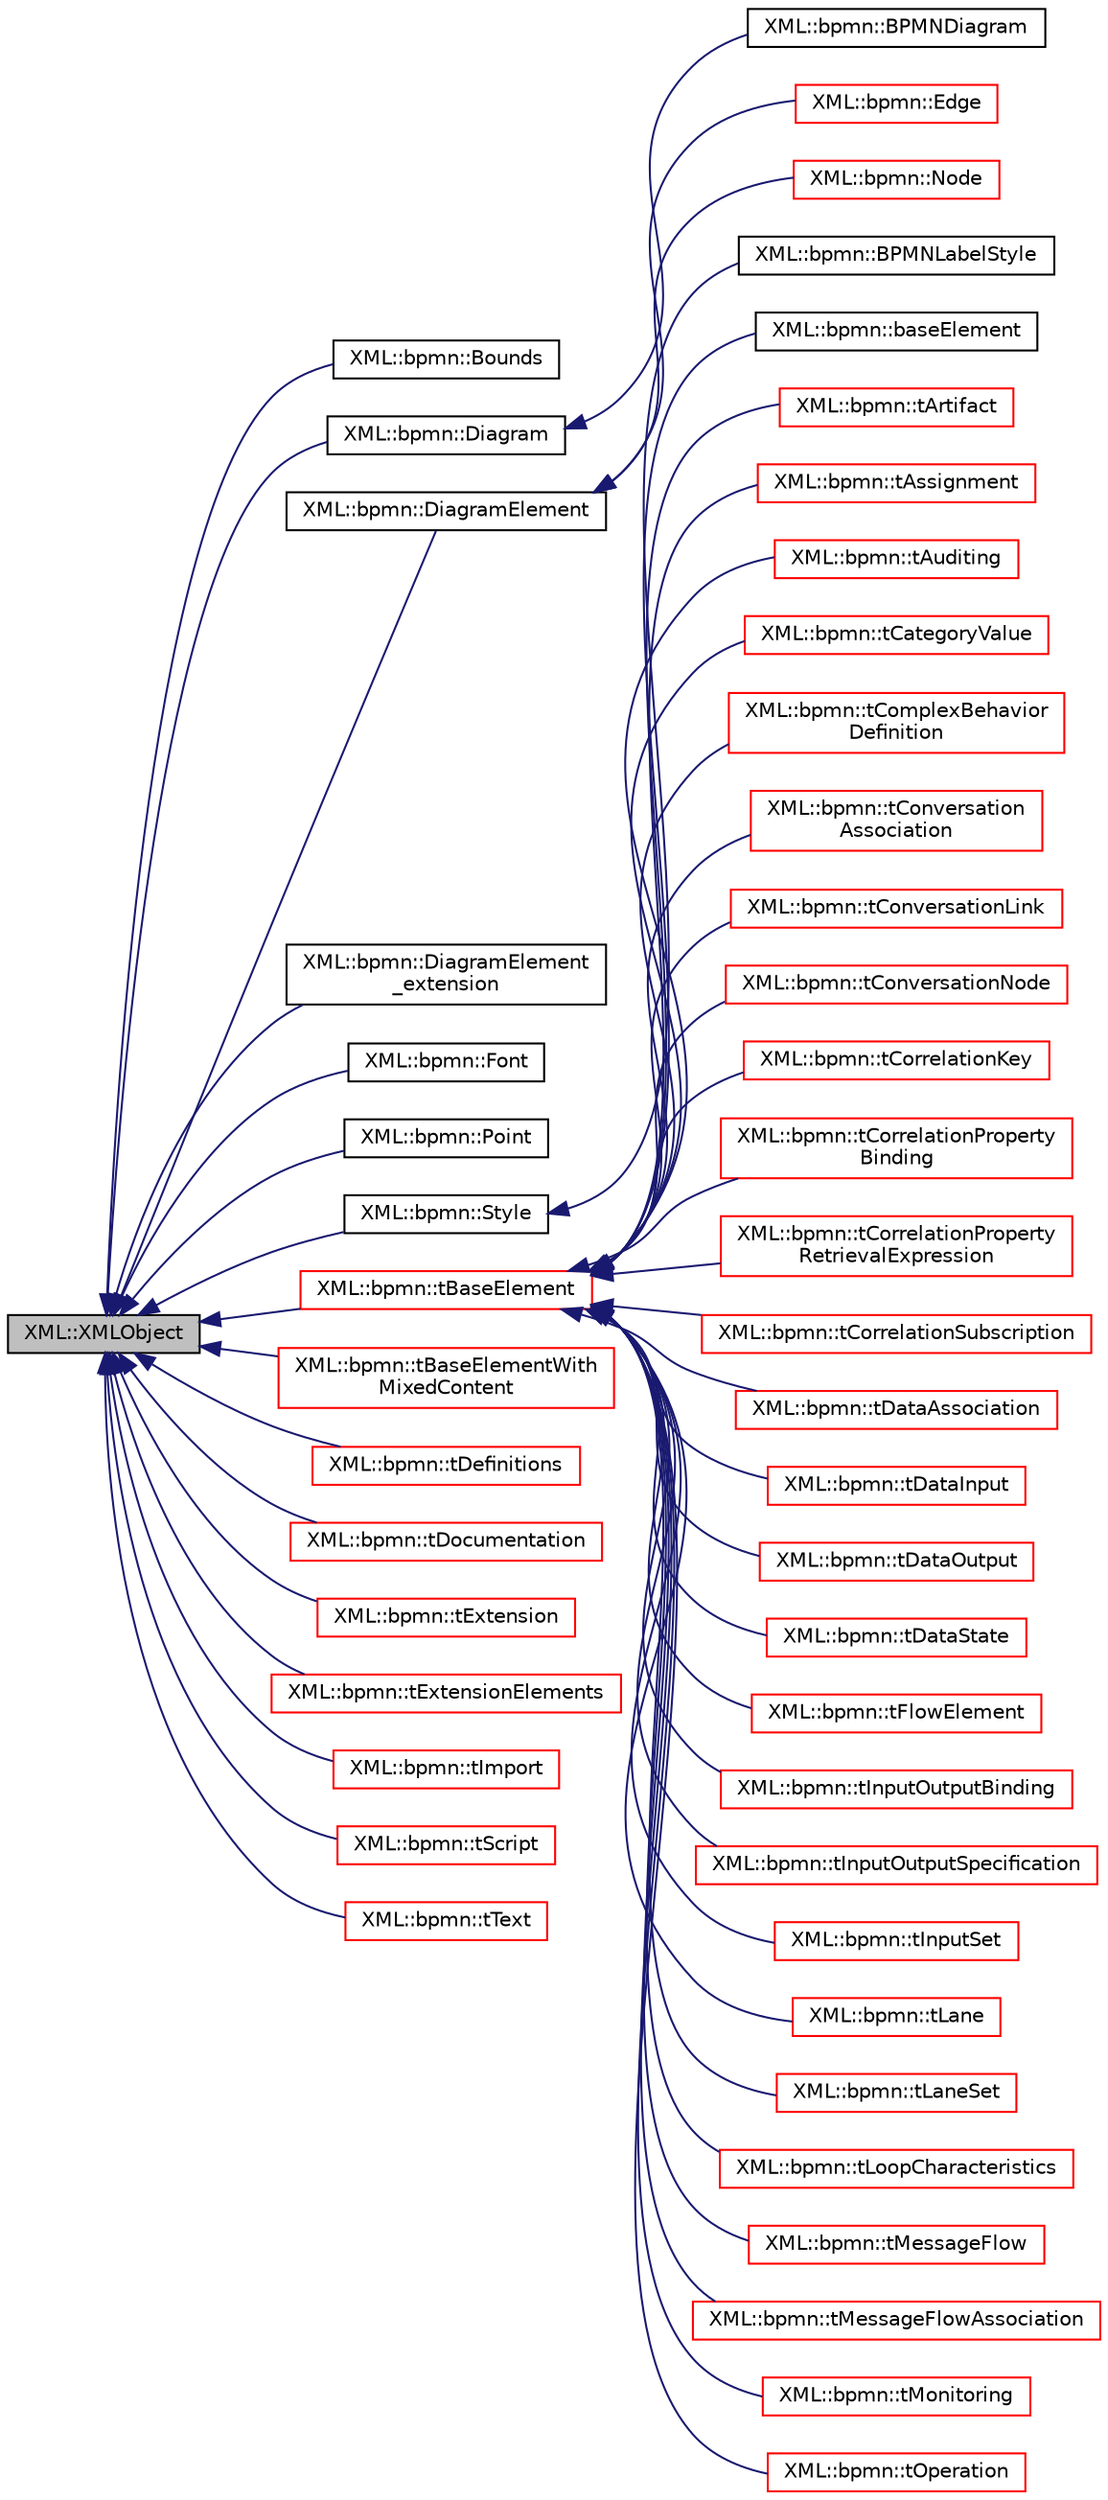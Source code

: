 digraph "XML::XMLObject"
{
 // LATEX_PDF_SIZE
  edge [fontname="Helvetica",fontsize="10",labelfontname="Helvetica",labelfontsize="10"];
  node [fontname="Helvetica",fontsize="10",shape=record];
  rankdir="LR";
  Node1 [label="XML::XMLObject",height=0.2,width=0.4,color="black", fillcolor="grey75", style="filled", fontcolor="black",tooltip=" "];
  Node1 -> Node2 [dir="back",color="midnightblue",fontsize="10",style="solid",fontname="Helvetica"];
  Node2 [label="XML::bpmn::Bounds",height=0.2,width=0.4,color="black", fillcolor="white", style="filled",URL="$classXML_1_1bpmn_1_1Bounds.html",tooltip=" "];
  Node1 -> Node3 [dir="back",color="midnightblue",fontsize="10",style="solid",fontname="Helvetica"];
  Node3 [label="XML::bpmn::Diagram",height=0.2,width=0.4,color="black", fillcolor="white", style="filled",URL="$classXML_1_1bpmn_1_1Diagram.html",tooltip=" "];
  Node3 -> Node4 [dir="back",color="midnightblue",fontsize="10",style="solid",fontname="Helvetica"];
  Node4 [label="XML::bpmn::BPMNDiagram",height=0.2,width=0.4,color="black", fillcolor="white", style="filled",URL="$classXML_1_1bpmn_1_1BPMNDiagram.html",tooltip=" "];
  Node1 -> Node5 [dir="back",color="midnightblue",fontsize="10",style="solid",fontname="Helvetica"];
  Node5 [label="XML::bpmn::DiagramElement",height=0.2,width=0.4,color="black", fillcolor="white", style="filled",URL="$classXML_1_1bpmn_1_1DiagramElement.html",tooltip=" "];
  Node5 -> Node6 [dir="back",color="midnightblue",fontsize="10",style="solid",fontname="Helvetica"];
  Node6 [label="XML::bpmn::Edge",height=0.2,width=0.4,color="red", fillcolor="white", style="filled",URL="$classXML_1_1bpmn_1_1Edge.html",tooltip=" "];
  Node5 -> Node9 [dir="back",color="midnightblue",fontsize="10",style="solid",fontname="Helvetica"];
  Node9 [label="XML::bpmn::Node",height=0.2,width=0.4,color="red", fillcolor="white", style="filled",URL="$classXML_1_1bpmn_1_1Node.html",tooltip=" "];
  Node1 -> Node17 [dir="back",color="midnightblue",fontsize="10",style="solid",fontname="Helvetica"];
  Node17 [label="XML::bpmn::DiagramElement\l_extension",height=0.2,width=0.4,color="black", fillcolor="white", style="filled",URL="$classXML_1_1bpmn_1_1DiagramElement__extension.html",tooltip=" "];
  Node1 -> Node18 [dir="back",color="midnightblue",fontsize="10",style="solid",fontname="Helvetica"];
  Node18 [label="XML::bpmn::Font",height=0.2,width=0.4,color="black", fillcolor="white", style="filled",URL="$classXML_1_1bpmn_1_1Font.html",tooltip=" "];
  Node1 -> Node19 [dir="back",color="midnightblue",fontsize="10",style="solid",fontname="Helvetica"];
  Node19 [label="XML::bpmn::Point",height=0.2,width=0.4,color="black", fillcolor="white", style="filled",URL="$classXML_1_1bpmn_1_1Point.html",tooltip=" "];
  Node1 -> Node20 [dir="back",color="midnightblue",fontsize="10",style="solid",fontname="Helvetica"];
  Node20 [label="XML::bpmn::Style",height=0.2,width=0.4,color="black", fillcolor="white", style="filled",URL="$classXML_1_1bpmn_1_1Style.html",tooltip=" "];
  Node20 -> Node21 [dir="back",color="midnightblue",fontsize="10",style="solid",fontname="Helvetica"];
  Node21 [label="XML::bpmn::BPMNLabelStyle",height=0.2,width=0.4,color="black", fillcolor="white", style="filled",URL="$classXML_1_1bpmn_1_1BPMNLabelStyle.html",tooltip=" "];
  Node1 -> Node22 [dir="back",color="midnightblue",fontsize="10",style="solid",fontname="Helvetica"];
  Node22 [label="XML::bpmn::tBaseElement",height=0.2,width=0.4,color="red", fillcolor="white", style="filled",URL="$classXML_1_1bpmn_1_1tBaseElement.html",tooltip=" "];
  Node22 -> Node23 [dir="back",color="midnightblue",fontsize="10",style="solid",fontname="Helvetica"];
  Node23 [label="XML::bpmn::baseElement",height=0.2,width=0.4,color="black", fillcolor="white", style="filled",URL="$classXML_1_1bpmn_1_1baseElement.html",tooltip=" "];
  Node22 -> Node24 [dir="back",color="midnightblue",fontsize="10",style="solid",fontname="Helvetica"];
  Node24 [label="XML::bpmn::tArtifact",height=0.2,width=0.4,color="red", fillcolor="white", style="filled",URL="$classXML_1_1bpmn_1_1tArtifact.html",tooltip=" "];
  Node22 -> Node32 [dir="back",color="midnightblue",fontsize="10",style="solid",fontname="Helvetica"];
  Node32 [label="XML::bpmn::tAssignment",height=0.2,width=0.4,color="red", fillcolor="white", style="filled",URL="$classXML_1_1bpmn_1_1tAssignment.html",tooltip=" "];
  Node22 -> Node34 [dir="back",color="midnightblue",fontsize="10",style="solid",fontname="Helvetica"];
  Node34 [label="XML::bpmn::tAuditing",height=0.2,width=0.4,color="red", fillcolor="white", style="filled",URL="$classXML_1_1bpmn_1_1tAuditing.html",tooltip=" "];
  Node22 -> Node36 [dir="back",color="midnightblue",fontsize="10",style="solid",fontname="Helvetica"];
  Node36 [label="XML::bpmn::tCategoryValue",height=0.2,width=0.4,color="red", fillcolor="white", style="filled",URL="$classXML_1_1bpmn_1_1tCategoryValue.html",tooltip=" "];
  Node22 -> Node38 [dir="back",color="midnightblue",fontsize="10",style="solid",fontname="Helvetica"];
  Node38 [label="XML::bpmn::tComplexBehavior\lDefinition",height=0.2,width=0.4,color="red", fillcolor="white", style="filled",URL="$classXML_1_1bpmn_1_1tComplexBehaviorDefinition.html",tooltip=" "];
  Node22 -> Node40 [dir="back",color="midnightblue",fontsize="10",style="solid",fontname="Helvetica"];
  Node40 [label="XML::bpmn::tConversation\lAssociation",height=0.2,width=0.4,color="red", fillcolor="white", style="filled",URL="$classXML_1_1bpmn_1_1tConversationAssociation.html",tooltip=" "];
  Node22 -> Node42 [dir="back",color="midnightblue",fontsize="10",style="solid",fontname="Helvetica"];
  Node42 [label="XML::bpmn::tConversationLink",height=0.2,width=0.4,color="red", fillcolor="white", style="filled",URL="$classXML_1_1bpmn_1_1tConversationLink.html",tooltip=" "];
  Node22 -> Node44 [dir="back",color="midnightblue",fontsize="10",style="solid",fontname="Helvetica"];
  Node44 [label="XML::bpmn::tConversationNode",height=0.2,width=0.4,color="red", fillcolor="white", style="filled",URL="$classXML_1_1bpmn_1_1tConversationNode.html",tooltip=" "];
  Node22 -> Node52 [dir="back",color="midnightblue",fontsize="10",style="solid",fontname="Helvetica"];
  Node52 [label="XML::bpmn::tCorrelationKey",height=0.2,width=0.4,color="red", fillcolor="white", style="filled",URL="$classXML_1_1bpmn_1_1tCorrelationKey.html",tooltip=" "];
  Node22 -> Node54 [dir="back",color="midnightblue",fontsize="10",style="solid",fontname="Helvetica"];
  Node54 [label="XML::bpmn::tCorrelationProperty\lBinding",height=0.2,width=0.4,color="red", fillcolor="white", style="filled",URL="$classXML_1_1bpmn_1_1tCorrelationPropertyBinding.html",tooltip=" "];
  Node22 -> Node56 [dir="back",color="midnightblue",fontsize="10",style="solid",fontname="Helvetica"];
  Node56 [label="XML::bpmn::tCorrelationProperty\lRetrievalExpression",height=0.2,width=0.4,color="red", fillcolor="white", style="filled",URL="$classXML_1_1bpmn_1_1tCorrelationPropertyRetrievalExpression.html",tooltip=" "];
  Node22 -> Node58 [dir="back",color="midnightblue",fontsize="10",style="solid",fontname="Helvetica"];
  Node58 [label="XML::bpmn::tCorrelationSubscription",height=0.2,width=0.4,color="red", fillcolor="white", style="filled",URL="$classXML_1_1bpmn_1_1tCorrelationSubscription.html",tooltip=" "];
  Node22 -> Node60 [dir="back",color="midnightblue",fontsize="10",style="solid",fontname="Helvetica"];
  Node60 [label="XML::bpmn::tDataAssociation",height=0.2,width=0.4,color="red", fillcolor="white", style="filled",URL="$classXML_1_1bpmn_1_1tDataAssociation.html",tooltip=" "];
  Node22 -> Node66 [dir="back",color="midnightblue",fontsize="10",style="solid",fontname="Helvetica"];
  Node66 [label="XML::bpmn::tDataInput",height=0.2,width=0.4,color="red", fillcolor="white", style="filled",URL="$classXML_1_1bpmn_1_1tDataInput.html",tooltip=" "];
  Node22 -> Node68 [dir="back",color="midnightblue",fontsize="10",style="solid",fontname="Helvetica"];
  Node68 [label="XML::bpmn::tDataOutput",height=0.2,width=0.4,color="red", fillcolor="white", style="filled",URL="$classXML_1_1bpmn_1_1tDataOutput.html",tooltip=" "];
  Node22 -> Node70 [dir="back",color="midnightblue",fontsize="10",style="solid",fontname="Helvetica"];
  Node70 [label="XML::bpmn::tDataState",height=0.2,width=0.4,color="red", fillcolor="white", style="filled",URL="$classXML_1_1bpmn_1_1tDataState.html",tooltip=" "];
  Node22 -> Node72 [dir="back",color="midnightblue",fontsize="10",style="solid",fontname="Helvetica"];
  Node72 [label="XML::bpmn::tFlowElement",height=0.2,width=0.4,color="red", fillcolor="white", style="filled",URL="$classXML_1_1bpmn_1_1tFlowElement.html",tooltip=" "];
  Node22 -> Node148 [dir="back",color="midnightblue",fontsize="10",style="solid",fontname="Helvetica"];
  Node148 [label="XML::bpmn::tInputOutputBinding",height=0.2,width=0.4,color="red", fillcolor="white", style="filled",URL="$classXML_1_1bpmn_1_1tInputOutputBinding.html",tooltip=" "];
  Node22 -> Node150 [dir="back",color="midnightblue",fontsize="10",style="solid",fontname="Helvetica"];
  Node150 [label="XML::bpmn::tInputOutputSpecification",height=0.2,width=0.4,color="red", fillcolor="white", style="filled",URL="$classXML_1_1bpmn_1_1tInputOutputSpecification.html",tooltip=" "];
  Node22 -> Node152 [dir="back",color="midnightblue",fontsize="10",style="solid",fontname="Helvetica"];
  Node152 [label="XML::bpmn::tInputSet",height=0.2,width=0.4,color="red", fillcolor="white", style="filled",URL="$classXML_1_1bpmn_1_1tInputSet.html",tooltip=" "];
  Node22 -> Node154 [dir="back",color="midnightblue",fontsize="10",style="solid",fontname="Helvetica"];
  Node154 [label="XML::bpmn::tLane",height=0.2,width=0.4,color="red", fillcolor="white", style="filled",URL="$classXML_1_1bpmn_1_1tLane.html",tooltip=" "];
  Node22 -> Node156 [dir="back",color="midnightblue",fontsize="10",style="solid",fontname="Helvetica"];
  Node156 [label="XML::bpmn::tLaneSet",height=0.2,width=0.4,color="red", fillcolor="white", style="filled",URL="$classXML_1_1bpmn_1_1tLaneSet.html",tooltip=" "];
  Node22 -> Node158 [dir="back",color="midnightblue",fontsize="10",style="solid",fontname="Helvetica"];
  Node158 [label="XML::bpmn::tLoopCharacteristics",height=0.2,width=0.4,color="red", fillcolor="white", style="filled",URL="$classXML_1_1bpmn_1_1tLoopCharacteristics.html",tooltip=" "];
  Node22 -> Node164 [dir="back",color="midnightblue",fontsize="10",style="solid",fontname="Helvetica"];
  Node164 [label="XML::bpmn::tMessageFlow",height=0.2,width=0.4,color="red", fillcolor="white", style="filled",URL="$classXML_1_1bpmn_1_1tMessageFlow.html",tooltip=" "];
  Node22 -> Node166 [dir="back",color="midnightblue",fontsize="10",style="solid",fontname="Helvetica"];
  Node166 [label="XML::bpmn::tMessageFlowAssociation",height=0.2,width=0.4,color="red", fillcolor="white", style="filled",URL="$classXML_1_1bpmn_1_1tMessageFlowAssociation.html",tooltip=" "];
  Node22 -> Node168 [dir="back",color="midnightblue",fontsize="10",style="solid",fontname="Helvetica"];
  Node168 [label="XML::bpmn::tMonitoring",height=0.2,width=0.4,color="red", fillcolor="white", style="filled",URL="$classXML_1_1bpmn_1_1tMonitoring.html",tooltip=" "];
  Node22 -> Node170 [dir="back",color="midnightblue",fontsize="10",style="solid",fontname="Helvetica"];
  Node170 [label="XML::bpmn::tOperation",height=0.2,width=0.4,color="red", fillcolor="white", style="filled",URL="$classXML_1_1bpmn_1_1tOperation.html",tooltip=" "];
  Node1 -> Node272 [dir="back",color="midnightblue",fontsize="10",style="solid",fontname="Helvetica"];
  Node272 [label="XML::bpmn::tBaseElementWith\lMixedContent",height=0.2,width=0.4,color="red", fillcolor="white", style="filled",URL="$classXML_1_1bpmn_1_1tBaseElementWithMixedContent.html",tooltip=" "];
  Node1 -> Node278 [dir="back",color="midnightblue",fontsize="10",style="solid",fontname="Helvetica"];
  Node278 [label="XML::bpmn::tDefinitions",height=0.2,width=0.4,color="red", fillcolor="white", style="filled",URL="$classXML_1_1bpmn_1_1tDefinitions.html",tooltip=" "];
  Node1 -> Node280 [dir="back",color="midnightblue",fontsize="10",style="solid",fontname="Helvetica"];
  Node280 [label="XML::bpmn::tDocumentation",height=0.2,width=0.4,color="red", fillcolor="white", style="filled",URL="$classXML_1_1bpmn_1_1tDocumentation.html",tooltip=" "];
  Node1 -> Node282 [dir="back",color="midnightblue",fontsize="10",style="solid",fontname="Helvetica"];
  Node282 [label="XML::bpmn::tExtension",height=0.2,width=0.4,color="red", fillcolor="white", style="filled",URL="$classXML_1_1bpmn_1_1tExtension.html",tooltip=" "];
  Node1 -> Node284 [dir="back",color="midnightblue",fontsize="10",style="solid",fontname="Helvetica"];
  Node284 [label="XML::bpmn::tExtensionElements",height=0.2,width=0.4,color="red", fillcolor="white", style="filled",URL="$classXML_1_1bpmn_1_1tExtensionElements.html",tooltip=" "];
  Node1 -> Node286 [dir="back",color="midnightblue",fontsize="10",style="solid",fontname="Helvetica"];
  Node286 [label="XML::bpmn::tImport",height=0.2,width=0.4,color="red", fillcolor="white", style="filled",URL="$classXML_1_1bpmn_1_1tImport.html",tooltip=" "];
  Node1 -> Node288 [dir="back",color="midnightblue",fontsize="10",style="solid",fontname="Helvetica"];
  Node288 [label="XML::bpmn::tScript",height=0.2,width=0.4,color="red", fillcolor="white", style="filled",URL="$classXML_1_1bpmn_1_1tScript.html",tooltip=" "];
  Node1 -> Node290 [dir="back",color="midnightblue",fontsize="10",style="solid",fontname="Helvetica"];
  Node290 [label="XML::bpmn::tText",height=0.2,width=0.4,color="red", fillcolor="white", style="filled",URL="$classXML_1_1bpmn_1_1tText.html",tooltip=" "];
}
